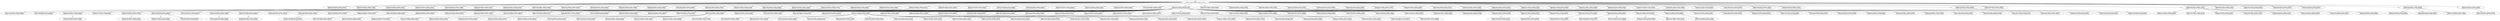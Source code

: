 digraph tree {
    "Root
9c865101-604b-4ba3-bc9c-b40ee731160e";
    "Player0_bet_[5(False), 3(False), 2(False)]
8d4f55af-16e5-4eb4-b9e8-504aba33e1a4";
    "Player0_bet_[5(False), 3(False), 7(False)]
3f6aad47-f327-49d1-b2e5-b26e73cab94d";
    "Player0_bet_[5(False), 3(False), 0(True)]
c2346bbb-7260-48b5-85d3-c7fda374b894";
    "Player0_bet_[5(False), 2(False), 3(False)]
ba40095c-f701-4315-81b6-e8cb05a31a99";
    "Player0_bet_[5(False), 2(False), 7(False)]
cbab427c-868a-465b-8670-3c9749209f01";
    "Player0_bet_[5(False), 2(False), 0(True)]
6168dbe4-e0f7-4e01-b7c8-30251d7df1a1";
    "Player0_bet_[5(False), 7(False), 3(False)]
9efbd5da-f6d0-480a-a995-4a6e6b510e33";
    "Player0_bet_[5(False), 7(False), 2(False)]
eb2f6121-e8b8-48db-a7d4-0d6fc22968e4";
    "Player0_bet_[5(False), 7(False), 0(True)]
04fbcd45-1bad-4546-823b-57672f0c279f";
    "Player0_bet_[5(False), 0(True), 3(False)]
4e0750b8-d558-44c5-acfe-e83a58bc64cf";
    "Player0_bet_[5(False), 0(True), 2(False)]
6ff5a6ab-fbe4-4380-b981-66e2555cf868";
    "Player0_bet_[5(False), 0(True), 7(False)]
1c8fdb98-ddf8-44c7-ad05-48d5201f3f90";
    "Player0_bet_[3(False), 5(False), 2(False)]
3327cb4d-f069-4d83-b7c6-17de4976d7f8";
    "Player0_bet_[3(False), 5(False), 7(False)]
29dfa14b-d082-40c0-a86f-c34cb112fb5c";
    "Player0_bet_[3(False), 5(False), 0(True)]
ec1f6c95-22c4-4cfd-a62b-451bde376f97";
    "Player0_bet_[3(False), 2(False), 5(False)]
0ddac4a3-028d-4050-b03a-9ae8f1d8800d";
    "Player0_bet_[3(False), 2(False), 7(False)]
5e963dbc-72e0-4460-bcaf-1eb24f3de927";
    "Player0_bet_[3(False), 2(False), 0(True)]
ec0d452a-ce07-4641-b47e-d4494177744b";
    "Player1_bet_[2(False), 7(False), 4(False)]
64aeea31-45e9-4205-8cea-ed5504208835";
    "Player0_bet_[3(False), 7(False), 5(False)]
22fb694d-ed7f-41d8-8001-5c0862ef4e91";
    "Player0_bet_[3(False), 7(False), 2(False)]
e2bc5b0f-0474-427d-8593-0ecdc530d3d1";
    "Player0_bet_[3(False), 7(False), 0(True)]
850335fc-8ee7-46b0-9b78-7a2d3629a7ed";
    "Player1_bet_[2(False), 0(True), 4(False)]
d7a90734-03ff-4d8b-beb8-11d48b1befac";
    "Player0_bet_[3(False), 0(True), 5(False)]
86344dd5-5223-485a-9e55-ec2e42548723";
    "Player0_bet_[3(False), 0(True), 2(False)]
a8e9a0ab-8117-4cf7-a7cf-57197e76200c";
    "Player0_bet_[3(False), 0(True), 7(False)]
002ec30e-37f1-4298-803b-20e2090b68f3";
    "Player0_bet_[2(False), 5(False), 3(False)]
ba1635a3-94cb-40a0-8766-7a20569a537e";
    "Player0_bet_[2(False), 5(False), 7(False)]
13a82d43-779b-4c12-a797-6e40b096b5c0";
    "Player0_bet_[2(False), 5(False), 0(True)]
09d3ad7c-af2a-463c-8e4e-ef5c947a8b41";
    "Player0_bet_[2(False), 3(False), 5(False)]
31c8de45-eb54-4723-932a-604768f13f54";
    "Player0_bet_[2(False), 3(False), 7(False)]
612110a6-f804-48fc-9cf4-6f8654e9c99e";
    "Player0_bet_[2(False), 3(False), 0(True)]
d0bccc4f-a218-49c9-b98d-da1ffe2a6382";
    "Player1_bet_[4(False), 3(False), 2(False)]
4486f84a-8079-42b8-a710-5d86a8e9bf9b";
    "Player2_bet_[4(False), 2(False), 3(False)]
7522cbce-8cb1-44f2-805b-2b7a1687ff04";
    "Player1_bet_[4(False), 3(False), 0(True)]
c42285fd-a777-4312-957c-c46386ba68ec";
    "Player1_bet_[4(False), 3(False), 7(False)]
7f6b5d6e-2550-4559-8396-250520576386";
    "Player2_bet_[4(False), 5(False), 3(False)]
cbd94af7-ab02-4066-979b-fd8a4d5654a0";
    "Player1_bet_[4(False), 2(False), 3(False)]
e3b5be1a-fe8d-4ae9-8d8b-1a568a99d528";
    "Player2_bet_[2(False), 0(True), 4(False)]
7569a668-1c1d-42be-9c8d-6818c0e5fdc2";
    "Player2_bet_[2(False), 0(True), 3(False)]
127c05b9-aeef-4673-8ae0-0bffa8adc513";
    "Player1_bet_[4(False), 2(False), 0(True)]
4a17ce3d-44c8-4154-b238-2b780fc60e19";
    "Player1_bet_[4(False), 2(False), 7(False)]
9a72588e-19c0-45ef-965f-a90c585d6f65";
    "Player2_bet_[0(True), 4(False), 3(False)]
0c272a7b-e84b-4a3d-930d-df392eb6eff8";
    "Player1_bet_[4(False), 0(True), 3(False)]
59692191-3878-4dea-80f6-e18465bfc635";
    "Player2_bet_[4(False), 2(False), 3(False)]
0d32bbd8-8863-438c-b9cb-4ca52d559b23";
    "Player1_bet_[4(False), 0(True), 2(False)]
979c5b5a-b601-4103-a196-787a7667acd0";
    "Player1_bet_[4(False), 0(True), 7(False)]
82432a0b-96b1-4b1d-a1bd-902c47695a05";
    "Player2_bet_[2(False), 0(True), 4(False)]
5d179b5d-e146-45d9-8064-aeb9c09c735a";
    "Player1_bet_[4(False), 7(False), 3(False)]
d20b932c-638b-4d85-b990-77878c10f187";
    "Player1_bet_[4(False), 7(False), 2(False)]
1bffb9db-244f-4bf3-8775-f2e3561e1333";
    "Player2_bet_[4(False), 2(False), 3(False)]
91ba57c4-7fb7-4b8d-8f7d-b0c79e68a3a9";
    "Player1_bet_[4(False), 7(False), 0(True)]
7bdcbecc-46bb-4488-bba0-5b967f464b50";
    "Player2_bet_[4(False), 3(False), 2(False)]
e6bd74ae-7399-49c0-83a0-8b9bcc56208a";
    "Player1_bet_[3(False), 4(False), 2(False)]
a96c9689-b1ef-4500-ada7-bc219e79539a";
    "Player2_bet_[2(False), 0(True), 4(False)]
e8889d60-8ec6-4a0b-847a-7cceb47a82f2";
    "Player1_bet_[3(False), 4(False), 0(True)]
67ccb989-d33a-4a6a-9428-9433ef7d31ba";
    "Player1_bet_[3(False), 4(False), 7(False)]
e96b2daa-84fc-4bb7-b497-3d71333cd30a";
    "Player1_bet_[3(False), 2(False), 4(False)]
17faaac6-3c96-48a8-b5a3-467784a8e245";
    "Player2_bet_[4(False), 2(False), 3(False)]
51e9d1a8-4149-4fff-a2df-8cdc619e160c";
    "Player1_bet_[3(False), 2(False), 0(True)]
78ffa142-49cd-4e4f-9ff7-f6b709c1e219";
    "Player1_bet_[3(False), 2(False), 7(False)]
aaee38bf-dd25-4e14-b1c9-11dd254b64a5";
    "Player2_bet_[4(False), 5(False), 3(False)]
f46b60e9-1f38-4e82-92e9-8d1a9a47f52e";
    "Player1_bet_[3(False), 0(True), 4(False)]
115c3761-996f-409c-86be-dd49f1cf6dcd";
    "Player2_bet_[4(False), 2(False), 3(False)]
67a3690e-603c-4a25-8b79-251dd07a2f4e";
    "Player1_bet_[3(False), 0(True), 2(False)]
2390e309-b7d0-40b1-b163-d95dfc169fe9";
    "Player1_bet_[3(False), 0(True), 7(False)]
fdbce804-5aaf-4aa4-aa57-5299c56f0117";
    "Player2_bet_[0(True), 2(False), 4(False)]
3a94a0cd-e13e-4e89-a564-08d279153701";
    "Player1_bet_[3(False), 7(False), 4(False)]
b7bddf71-3954-43f4-bbc4-19afe101e461";
    "Player1_bet_[3(False), 7(False), 2(False)]
5ed703e3-1881-4f30-a252-bb5ce03a4fe7";
    "Player2_bet_[4(False), 3(False), 2(False)]
e65ad19b-72d8-4340-a016-64b7f96831c6";
    "Player2_bet_[4(False), 3(False), 0(True)]
c77a2674-59de-4724-b0b6-042f3d778b44";
    "Player2_bet_[4(False), 3(False), 5(False)]
918f97f1-bd3a-4c18-830b-7bc68e48a9c9";
    "Player2_bet_[4(False), 2(False), 3(False)]
fab744d6-5dc6-428a-a354-99afbdf040d0";
    "Player2_bet_[4(False), 2(False), 0(True)]
281b18ac-02c8-48cf-9c3c-50d5c949aaf3";
    "Player2_bet_[4(False), 2(False), 5(False)]
bdec9263-ea1c-4a4e-acec-a6c356882808";
    "Player2_bet_[4(False), 0(True), 3(False)]
aa12712c-2445-4845-bc79-bad7a173abf1";
    "Player1_bet_[3(False), 7(False), 0(True)]
25d88bb9-2d12-4d7e-ae7e-ac15ac698c3c";
    "Player1_bet_[2(False), 4(False), 3(False)]
f91c1928-2fd2-4570-91f0-b5f25ca461bd";
    "Player1_bet_[2(False), 4(False), 0(True)]
71be4597-9b65-4ff9-ab17-303a80133671";
    "Player1_bet_[2(False), 4(False), 7(False)]
6ba830db-6863-475a-859e-2503aad3c300";
    "Player1_bet_[2(False), 3(False), 4(False)]
16f1563f-710c-4b86-bd67-5a33a2efda79";
    "Player2_bet_[2(False), 0(True), 4(False)]
4a1274e4-b900-4710-96ed-98c11feff97e";
    "Player2_bet_[2(False), 0(True), 3(False)]
a08ac3af-aeb6-4397-914b-37d9c43a0f45";
    "Player2_bet_[2(False), 0(True), 5(False)]
9f7e2706-4bbd-4f76-a0df-ad2ad2abf66d";
    "Player2_bet_[2(False), 4(False), 0(True)]
77ecdc61-fe3b-413b-8c89-df9e08b24917";
    "Player2_bet_[2(False), 4(False), 3(False)]
02829055-fd9f-4322-9ad7-6f1aca58fc2f";
    "Player2_bet_[2(False), 4(False), 5(False)]
f2517a99-085a-404f-b75d-43ad207655e8";
    "Player2_bet_[2(False), 3(False), 0(True)]
6b7b007a-d3ed-418b-99b0-b144482bacf8";
    "Player2_bet_[2(False), 3(False), 4(False)]
5c005bc6-7f10-4a92-abd2-8f112002c02e";
    "Player2_bet_[2(False), 3(False), 5(False)]
b4004673-7fa2-4955-b8d6-f2de474d763e";
    "Player2_bet_[2(False), 5(False), 0(True)]
f7dd6f73-4ab1-4961-9b62-f596e7dfb87e";
    "Player2_bet_[2(False), 5(False), 4(False)]
23886a2b-d930-4bbd-8084-cdb67d94159d";
    "Player2_bet_[2(False), 5(False), 3(False)]
40d5697a-581d-488c-9bd3-e5de60570ad8";
    "Player2_bet_[0(True), 2(False), 4(False)]
8c374942-a488-476e-9472-85c3577aa10d";
    "Player1_bet_[2(False), 3(False), 0(True)]
5f946b64-3607-436d-a433-5cc64c96fb05";
    "Player1_bet_[2(False), 3(False), 7(False)]
8e50d78d-a1bd-4ef4-b367-c191ea5aef7f";
    "Player2_bet_[2(False), 4(False), 3(False)]
7c3eaea8-8405-445a-ac21-56418636c21c";
    "Player2_bet_[2(False), 4(False), 0(True)]
500ceb96-42d8-47f6-bfa8-46110d1c8992";
    "Player2_bet_[2(False), 4(False), 5(False)]
d7f1ad59-daa9-4045-9291-9fced5c5b1ac";
    "Player2_bet_[2(False), 3(False), 4(False)]
522a6993-69ce-4535-abb0-4337298c31d5";
    "Player1_bet_[2(False), 0(True), 4(False)]
ac6b0d9f-5738-4ed5-8323-01e1d8fc70f5";
    "Player2_bet_[2(False), 5(False), 4(False)]
ee7af6a9-179c-4862-ac47-2235194f1e24";
    "Player1_bet_[2(False), 0(True), 3(False)]
6a743858-67aa-4d51-bccb-f8fd6d2e1222";
    "Player2_bet_[2(False), 5(False), 4(False)]
469a1fac-4887-4d14-90af-64474717b138";
    "Player1_bet_[2(False), 0(True), 7(False)]
0f2f607d-8225-4e29-80bd-319506f7d99d";
    "Player2_bet_[2(False), 0(True), 4(False)]
614f1b1a-66fc-406b-9ef6-3ffff933746a";
    "Player1_bet_[2(False), 7(False), 4(False)]
0986579d-03b1-405a-83f3-bbb907652681";
    "Player1_bet_[2(False), 7(False), 3(False)]
f4860b82-0e15-492a-88b2-6fa4307b7798";
    "Player1_bet_[2(False), 7(False), 0(True)]
2aeaae83-79f8-419c-afcb-d77bdd06e57f";
    "Player1_bet_[0(True), 4(False), 3(False)]
e82a0e65-840d-4b27-aba2-4333ab5ed7f9";
    "Player1_bet_[0(True), 4(False), 2(False)]
56a1e1e7-be96-4230-933f-b733de247519";
    "Player1_bet_[0(True), 4(False), 7(False)]
61af6dd3-3125-4359-a880-9d6f0e93ccde";
    "Player1_bet_[0(True), 3(False), 4(False)]
afc7c49c-87a2-40e6-a6c5-d1fd27de3031";
    "Player2_bet_[2(False), 5(False), 4(False)]
d675481d-68cb-45b9-afb9-65105e0892dc";
    "Player2_bet_[2(False), 5(False), 0(True)]
9335b6dc-ac3e-4664-b484-bc1452acbaf0";
    "Player1_bet_[0(True), 3(False), 2(False)]
6f1a2a72-a274-432b-8726-6f2da329c154";
    "Player2_bet_[4(False), 2(False), 3(False)]
20f573d1-d01e-433c-801c-9a39c298c2b8";
    "Player1_bet_[0(True), 3(False), 7(False)]
21b86be8-1ddd-402b-91eb-c2f1ddb6f8fe";
    "Player2_bet_[2(False), 0(True), 4(False)]
64e47473-28e8-4f0b-be52-c33e91dc077e";
    "Player2_bet_[2(False), 0(True), 3(False)]
f7d8127e-4dc0-4113-bc11-047da6d0f6f9";
    "Player1_bet_[0(True), 2(False), 4(False)]
76185336-8f81-43bc-8682-e2e1566a0df4";
    "Player1_bet_[0(True), 2(False), 3(False)]
3d94c429-59f2-4e88-9b17-d6d99a781495";
    "Player1_bet_[0(True), 2(False), 7(False)]
2174d7b3-b754-4342-9e29-0fb38ece3301";
    "Player1_bet_[0(True), 7(False), 4(False)]
528deb18-7f6b-4bcf-988e-f094119496bd";
    "Player1_bet_[0(True), 7(False), 3(False)]
34026587-a225-4ba3-b1ba-bf1e56d224ec";
    "Player1_bet_[0(True), 7(False), 2(False)]
a6bd792b-922a-4a97-a2f6-fdeeb4c90bc3";
    "Player1_bet_[7(False), 4(False), 3(False)]
085d2959-d0f6-46cc-bd6d-d6c8b5c7849d";
    "Player1_bet_[7(False), 4(False), 2(False)]
ce9cd3f6-abd3-4be5-a5ee-95770d0157f5";
    "Player2_bet_[2(False), 4(False), 0(True)]
735aefe2-352d-442c-8976-81b055e304f5";
    "Player1_bet_[7(False), 4(False), 0(True)]
dcb68af7-2a1e-4414-8059-eaaf265ec0ae";
    "Player2_bet_[5(False), 2(False), 4(False)]
8ad2c699-9c8c-4915-a5d7-cc59cff7c3df";
    "Player1_bet_[7(False), 3(False), 4(False)]
0cc86ada-7ff7-45cc-8a71-ebb82a851ccf";
    "Player1_bet_[7(False), 3(False), 2(False)]
a70431df-c501-47a0-bdc4-113c9eeee492";
    "Player2_bet_[4(False), 2(False), 3(False)]
072d1f04-9f36-417a-8311-b36b32b5067a";
    "Player1_bet_[7(False), 3(False), 0(True)]
4b95d300-3ff0-47e6-a4e0-a1b9f6883cca";
    "Player2_bet_[5(False), 0(True), 4(False)]
73a50147-960d-4f90-9164-7fb01cc217c2";
    "Player2_bet_[5(False), 0(True), 3(False)]
752c5fa7-ceec-4bc6-a436-313849bf8e96";
    "Player1_bet_[7(False), 2(False), 4(False)]
d1fad310-e078-4809-af14-cccc89f42b30";
    "Player2_bet_[2(False), 5(False), 4(False)]
21e74dbc-f05c-452d-9d84-ee7b938b9811";
    "Player2_bet_[2(False), 5(False), 0(True)]
af9e9241-dc57-4ff9-9715-e253cd34528e";
    "Player1_bet_[7(False), 2(False), 3(False)]
70fb8dc2-ca5f-4e06-8428-183fafe9f609";
    "Player2_bet_[3(False), 5(False), 0(True)]
a63ea7e4-e793-4b99-8eb5-16b45c4db9d9";
    "Player1_bet_[7(False), 2(False), 0(True)]
d574ca62-3b1a-4e7a-8ed3-36cd3a545b47";
    "Player1_bet_[7(False), 0(True), 4(False)]
4cc5e45f-8484-4a57-be84-e91ed737fa92";
    "Player1_bet_[7(False), 0(True), 3(False)]
3fbf34d6-d27d-4375-8d9f-e998654cc2df";
    "Player1_bet_[7(False), 0(True), 2(False)]
7fad1357-2c6c-41ac-84be-8eaaf90c8929";
    "Player0_bet_[2(False), 7(False), 5(False)]
2ed1f870-5fb2-4d89-803a-60d5706acf97";
    "Player0_bet_[2(False), 7(False), 3(False)]
45ad47f8-51d6-4dec-9833-9861e907cda0";
    "Player0_bet_[2(False), 7(False), 0(True)]
17f09155-917c-46fc-8387-35e53360c520";
    "Player1_bet_[3(False), 4(False), 0(True)]
13e2c8c4-4f52-4700-8fc3-4e93a3a73fe5";
    "Player1_bet_[3(False), 4(False), 2(False)]
2853346d-cfcf-45e8-a632-7e18dc297667";
    "Player0_bet_[2(False), 0(True), 5(False)]
92ac51cc-ce8a-4cf3-858e-1eb148c332a9";
    "Player1_bet_[3(False), 7(False), 0(True)]
975edf0d-24b4-4435-9330-136a6bb9f051";
    "Player1_bet_[3(False), 7(False), 2(False)]
269039c8-2bf3-4d3c-aa6f-69d724ac165d";
    "Player1_bet_[3(False), 7(False), 4(False)]
033bfbbf-abf8-444b-b61d-72a9033a388a";
    "Player1_bet_[3(False), 0(True), 7(False)]
e3cd2cc3-9da4-4018-bdd4-f5a89ee47440";
    "Player0_bet_[2(False), 0(True), 3(False)]
0c04911b-d20b-4431-b26e-3e81d97e0b15";
    "Player1_bet_[7(False), 4(False), 3(False)]
c3878f1f-993f-448e-90b0-9892bd1105fd";
    "Player1_bet_[7(False), 4(False), 0(True)]
95eec288-3078-422f-82c1-3b88ec2ac87f";
    "Player1_bet_[7(False), 4(False), 2(False)]
ed78d76c-f550-4859-ad72-c305716c07cb";
    "Player0_bet_[2(False), 0(True), 7(False)]
08790ec3-b66c-4a19-968f-0cafb24fe0ce";
    "Player0_bet_[7(False), 5(False), 3(False)]
80286d80-9b71-4f6e-ab81-673cc127ce14";
    "Player0_bet_[7(False), 5(False), 2(False)]
63988aa5-7f24-44fe-af4f-9b81e8ffa65e";
    "Player0_bet_[7(False), 5(False), 0(True)]
23642c7b-2dbc-418b-90ee-be1cd911817b";
    "Player0_bet_[7(False), 3(False), 5(False)]
11be37bd-418d-4344-b11f-cd752ca602bb";
    "Player0_bet_[7(False), 3(False), 2(False)]
a9a985e0-cbd0-4d03-ac64-3140bcbcea45";
    "Player0_bet_[7(False), 3(False), 0(True)]
9e5d6bb1-1c12-41fc-a01b-3d1896c4f291";
    "Player0_bet_[7(False), 2(False), 5(False)]
16b657fd-65c7-4c8f-98be-37a0f27d6077";
    "Player0_bet_[7(False), 2(False), 3(False)]
f1c459e2-b7e3-48f1-aa16-03ca565f6283";
    "Player0_bet_[7(False), 2(False), 0(True)]
a5ff129b-f236-4fce-b397-3df154b74ae2";
    "Player0_bet_[7(False), 0(True), 5(False)]
59e4a36c-7270-497b-a172-364c2a2b1231";
    "Player1_bet_[2(False), 0(True), 4(False)]
d5229f0e-d42a-47b0-8806-30a876d79015";
    "Player0_bet_[7(False), 0(True), 3(False)]
48133920-2fba-4b4f-a387-e9445679db58";
    "Player0_bet_[7(False), 0(True), 2(False)]
2548f1cd-2aba-4e0c-92bc-3a9d0f3afb7e";
    "Player0_bet_[0(True), 5(False), 3(False)]
ac91961b-9f74-41ea-903a-0c92d6a076c5";
    "Player0_bet_[0(True), 5(False), 2(False)]
9f588911-00f6-4b8a-ba87-4701aaf4eebe";
    "Player0_bet_[0(True), 5(False), 7(False)]
35e9484d-799a-4466-b3d5-6e3b05ce10eb";
    "Player0_bet_[0(True), 3(False), 5(False)]
f5bd9f4c-a4d1-4485-ac05-a3c9235d93db";
    "Player1_bet_[2(False), 0(True), 4(False)]
8b16ca39-54da-4cad-9280-cff4129be3c5";
    "Player1_bet_[2(False), 0(True), 3(False)]
bdbd4802-042e-4b50-903e-baefe2f766ca";
    "Player0_bet_[0(True), 3(False), 2(False)]
64d05d7c-9077-40f7-a970-2b1e1b7de9d4";
    "Player0_bet_[0(True), 3(False), 7(False)]
d009dc33-672a-488a-b735-de4216c22403";
    "Player1_bet_[2(False), 7(False), 4(False)]
3f86495b-7582-4b78-905b-746fde30913f";
    "Player1_bet_[2(False), 7(False), 0(True)]
54bf2f74-76c1-4fc5-a401-a8f1a887cebf";
    "Player1_bet_[2(False), 7(False), 3(False)]
57af08fa-5c70-452f-8fb1-5fca05de50ec";
    "Player1_bet_[2(False), 4(False), 7(False)]
5b7be4e4-f4c7-4fbe-a8e0-fc0c1dc5a807";
    "Player1_bet_[2(False), 4(False), 0(True)]
b3dbb893-d0db-4cf5-8f20-f8047f5ae61a";
    "Player1_bet_[2(False), 4(False), 3(False)]
34cf2b26-783f-4b1c-84bf-ba520b5e6001";
    "Player1_bet_[2(False), 0(True), 7(False)]
ca075a9d-11f6-4e68-b4bd-6e6d300c2a74";
    "Player1_bet_[2(False), 0(True), 4(False)]
4594a9df-4b0d-40e6-9c2d-04048f46d420";
    "Player0_bet_[0(True), 2(False), 5(False)]
8f6a3278-9ca4-4dfa-b7fc-4f0058119c63";
    "Player0_bet_[0(True), 2(False), 3(False)]
499ce9c1-54c1-4a2e-bb48-a9ef19931dd0";
    "Player0_bet_[0(True), 2(False), 7(False)]
9333cdec-f076-4fa7-8d42-72e586c8375a";
    "Player0_bet_[0(True), 7(False), 5(False)]
747c2ba2-26eb-492f-a446-c2a9bfbc4700";
    "Player0_bet_[0(True), 7(False), 3(False)]
26099224-6a69-4389-acc1-a8d1485defb9";
    "Player1_bet_[2(False), 0(True), 4(False)]
2698386d-ac06-47e6-9a23-d6641f0936e9";
    "Player1_bet_[2(False), 0(True), 3(False)]
de4965d6-f69b-4a39-b024-dd322f4067f6";
    "Player1_bet_[2(False), 0(True), 7(False)]
6ff1e872-1e10-4000-a0ab-db5a71b08629";
    "Player0_bet_[0(True), 7(False), 2(False)]
2e80bcc7-02c4-4844-85ed-e2c45af9519c";
    "Player1_bet_[0(True), 2(False), 4(False)]
88aacae1-0b24-4037-8efb-397a851e718c";
    "Root
9c865101-604b-4ba3-bc9c-b40ee731160e" -> "Player0_bet_[5(False), 3(False), 2(False)]
8d4f55af-16e5-4eb4-b9e8-504aba33e1a4";
    "Root
9c865101-604b-4ba3-bc9c-b40ee731160e" -> "Player0_bet_[5(False), 3(False), 7(False)]
3f6aad47-f327-49d1-b2e5-b26e73cab94d";
    "Root
9c865101-604b-4ba3-bc9c-b40ee731160e" -> "Player0_bet_[5(False), 3(False), 0(True)]
c2346bbb-7260-48b5-85d3-c7fda374b894";
    "Root
9c865101-604b-4ba3-bc9c-b40ee731160e" -> "Player0_bet_[5(False), 2(False), 3(False)]
ba40095c-f701-4315-81b6-e8cb05a31a99";
    "Root
9c865101-604b-4ba3-bc9c-b40ee731160e" -> "Player0_bet_[5(False), 2(False), 7(False)]
cbab427c-868a-465b-8670-3c9749209f01";
    "Root
9c865101-604b-4ba3-bc9c-b40ee731160e" -> "Player0_bet_[5(False), 2(False), 0(True)]
6168dbe4-e0f7-4e01-b7c8-30251d7df1a1";
    "Root
9c865101-604b-4ba3-bc9c-b40ee731160e" -> "Player0_bet_[5(False), 7(False), 3(False)]
9efbd5da-f6d0-480a-a995-4a6e6b510e33";
    "Root
9c865101-604b-4ba3-bc9c-b40ee731160e" -> "Player0_bet_[5(False), 7(False), 2(False)]
eb2f6121-e8b8-48db-a7d4-0d6fc22968e4";
    "Root
9c865101-604b-4ba3-bc9c-b40ee731160e" -> "Player0_bet_[5(False), 7(False), 0(True)]
04fbcd45-1bad-4546-823b-57672f0c279f";
    "Root
9c865101-604b-4ba3-bc9c-b40ee731160e" -> "Player0_bet_[5(False), 0(True), 3(False)]
4e0750b8-d558-44c5-acfe-e83a58bc64cf";
    "Root
9c865101-604b-4ba3-bc9c-b40ee731160e" -> "Player0_bet_[5(False), 0(True), 2(False)]
6ff5a6ab-fbe4-4380-b981-66e2555cf868";
    "Root
9c865101-604b-4ba3-bc9c-b40ee731160e" -> "Player0_bet_[5(False), 0(True), 7(False)]
1c8fdb98-ddf8-44c7-ad05-48d5201f3f90";
    "Root
9c865101-604b-4ba3-bc9c-b40ee731160e" -> "Player0_bet_[3(False), 5(False), 2(False)]
3327cb4d-f069-4d83-b7c6-17de4976d7f8";
    "Root
9c865101-604b-4ba3-bc9c-b40ee731160e" -> "Player0_bet_[3(False), 5(False), 7(False)]
29dfa14b-d082-40c0-a86f-c34cb112fb5c";
    "Root
9c865101-604b-4ba3-bc9c-b40ee731160e" -> "Player0_bet_[3(False), 5(False), 0(True)]
ec1f6c95-22c4-4cfd-a62b-451bde376f97";
    "Root
9c865101-604b-4ba3-bc9c-b40ee731160e" -> "Player0_bet_[3(False), 2(False), 5(False)]
0ddac4a3-028d-4050-b03a-9ae8f1d8800d";
    "Root
9c865101-604b-4ba3-bc9c-b40ee731160e" -> "Player0_bet_[3(False), 2(False), 7(False)]
5e963dbc-72e0-4460-bcaf-1eb24f3de927";
    "Root
9c865101-604b-4ba3-bc9c-b40ee731160e" -> "Player0_bet_[3(False), 2(False), 0(True)]
ec0d452a-ce07-4641-b47e-d4494177744b";
    "Root
9c865101-604b-4ba3-bc9c-b40ee731160e" -> "Player0_bet_[3(False), 7(False), 5(False)]
22fb694d-ed7f-41d8-8001-5c0862ef4e91";
    "Root
9c865101-604b-4ba3-bc9c-b40ee731160e" -> "Player0_bet_[3(False), 7(False), 2(False)]
e2bc5b0f-0474-427d-8593-0ecdc530d3d1";
    "Root
9c865101-604b-4ba3-bc9c-b40ee731160e" -> "Player0_bet_[3(False), 7(False), 0(True)]
850335fc-8ee7-46b0-9b78-7a2d3629a7ed";
    "Root
9c865101-604b-4ba3-bc9c-b40ee731160e" -> "Player0_bet_[3(False), 0(True), 5(False)]
86344dd5-5223-485a-9e55-ec2e42548723";
    "Root
9c865101-604b-4ba3-bc9c-b40ee731160e" -> "Player0_bet_[3(False), 0(True), 2(False)]
a8e9a0ab-8117-4cf7-a7cf-57197e76200c";
    "Root
9c865101-604b-4ba3-bc9c-b40ee731160e" -> "Player0_bet_[3(False), 0(True), 7(False)]
002ec30e-37f1-4298-803b-20e2090b68f3";
    "Root
9c865101-604b-4ba3-bc9c-b40ee731160e" -> "Player0_bet_[2(False), 5(False), 3(False)]
ba1635a3-94cb-40a0-8766-7a20569a537e";
    "Root
9c865101-604b-4ba3-bc9c-b40ee731160e" -> "Player0_bet_[2(False), 5(False), 7(False)]
13a82d43-779b-4c12-a797-6e40b096b5c0";
    "Root
9c865101-604b-4ba3-bc9c-b40ee731160e" -> "Player0_bet_[2(False), 5(False), 0(True)]
09d3ad7c-af2a-463c-8e4e-ef5c947a8b41";
    "Root
9c865101-604b-4ba3-bc9c-b40ee731160e" -> "Player0_bet_[2(False), 3(False), 5(False)]
31c8de45-eb54-4723-932a-604768f13f54";
    "Root
9c865101-604b-4ba3-bc9c-b40ee731160e" -> "Player0_bet_[2(False), 3(False), 7(False)]
612110a6-f804-48fc-9cf4-6f8654e9c99e";
    "Root
9c865101-604b-4ba3-bc9c-b40ee731160e" -> "Player0_bet_[2(False), 3(False), 0(True)]
d0bccc4f-a218-49c9-b98d-da1ffe2a6382";
    "Root
9c865101-604b-4ba3-bc9c-b40ee731160e" -> "Player0_bet_[2(False), 7(False), 5(False)]
2ed1f870-5fb2-4d89-803a-60d5706acf97";
    "Root
9c865101-604b-4ba3-bc9c-b40ee731160e" -> "Player0_bet_[2(False), 7(False), 3(False)]
45ad47f8-51d6-4dec-9833-9861e907cda0";
    "Root
9c865101-604b-4ba3-bc9c-b40ee731160e" -> "Player0_bet_[2(False), 7(False), 0(True)]
17f09155-917c-46fc-8387-35e53360c520";
    "Root
9c865101-604b-4ba3-bc9c-b40ee731160e" -> "Player0_bet_[2(False), 0(True), 5(False)]
92ac51cc-ce8a-4cf3-858e-1eb148c332a9";
    "Root
9c865101-604b-4ba3-bc9c-b40ee731160e" -> "Player0_bet_[2(False), 0(True), 3(False)]
0c04911b-d20b-4431-b26e-3e81d97e0b15";
    "Root
9c865101-604b-4ba3-bc9c-b40ee731160e" -> "Player0_bet_[2(False), 0(True), 7(False)]
08790ec3-b66c-4a19-968f-0cafb24fe0ce";
    "Root
9c865101-604b-4ba3-bc9c-b40ee731160e" -> "Player0_bet_[7(False), 5(False), 3(False)]
80286d80-9b71-4f6e-ab81-673cc127ce14";
    "Root
9c865101-604b-4ba3-bc9c-b40ee731160e" -> "Player0_bet_[7(False), 5(False), 2(False)]
63988aa5-7f24-44fe-af4f-9b81e8ffa65e";
    "Root
9c865101-604b-4ba3-bc9c-b40ee731160e" -> "Player0_bet_[7(False), 5(False), 0(True)]
23642c7b-2dbc-418b-90ee-be1cd911817b";
    "Root
9c865101-604b-4ba3-bc9c-b40ee731160e" -> "Player0_bet_[7(False), 3(False), 5(False)]
11be37bd-418d-4344-b11f-cd752ca602bb";
    "Root
9c865101-604b-4ba3-bc9c-b40ee731160e" -> "Player0_bet_[7(False), 3(False), 2(False)]
a9a985e0-cbd0-4d03-ac64-3140bcbcea45";
    "Root
9c865101-604b-4ba3-bc9c-b40ee731160e" -> "Player0_bet_[7(False), 3(False), 0(True)]
9e5d6bb1-1c12-41fc-a01b-3d1896c4f291";
    "Root
9c865101-604b-4ba3-bc9c-b40ee731160e" -> "Player0_bet_[7(False), 2(False), 5(False)]
16b657fd-65c7-4c8f-98be-37a0f27d6077";
    "Root
9c865101-604b-4ba3-bc9c-b40ee731160e" -> "Player0_bet_[7(False), 2(False), 3(False)]
f1c459e2-b7e3-48f1-aa16-03ca565f6283";
    "Root
9c865101-604b-4ba3-bc9c-b40ee731160e" -> "Player0_bet_[7(False), 2(False), 0(True)]
a5ff129b-f236-4fce-b397-3df154b74ae2";
    "Root
9c865101-604b-4ba3-bc9c-b40ee731160e" -> "Player0_bet_[7(False), 0(True), 5(False)]
59e4a36c-7270-497b-a172-364c2a2b1231";
    "Root
9c865101-604b-4ba3-bc9c-b40ee731160e" -> "Player0_bet_[7(False), 0(True), 3(False)]
48133920-2fba-4b4f-a387-e9445679db58";
    "Root
9c865101-604b-4ba3-bc9c-b40ee731160e" -> "Player0_bet_[7(False), 0(True), 2(False)]
2548f1cd-2aba-4e0c-92bc-3a9d0f3afb7e";
    "Root
9c865101-604b-4ba3-bc9c-b40ee731160e" -> "Player0_bet_[0(True), 5(False), 3(False)]
ac91961b-9f74-41ea-903a-0c92d6a076c5";
    "Root
9c865101-604b-4ba3-bc9c-b40ee731160e" -> "Player0_bet_[0(True), 5(False), 2(False)]
9f588911-00f6-4b8a-ba87-4701aaf4eebe";
    "Root
9c865101-604b-4ba3-bc9c-b40ee731160e" -> "Player0_bet_[0(True), 5(False), 7(False)]
35e9484d-799a-4466-b3d5-6e3b05ce10eb";
    "Root
9c865101-604b-4ba3-bc9c-b40ee731160e" -> "Player0_bet_[0(True), 3(False), 5(False)]
f5bd9f4c-a4d1-4485-ac05-a3c9235d93db";
    "Root
9c865101-604b-4ba3-bc9c-b40ee731160e" -> "Player0_bet_[0(True), 3(False), 2(False)]
64d05d7c-9077-40f7-a970-2b1e1b7de9d4";
    "Root
9c865101-604b-4ba3-bc9c-b40ee731160e" -> "Player0_bet_[0(True), 3(False), 7(False)]
d009dc33-672a-488a-b735-de4216c22403";
    "Root
9c865101-604b-4ba3-bc9c-b40ee731160e" -> "Player0_bet_[0(True), 2(False), 5(False)]
8f6a3278-9ca4-4dfa-b7fc-4f0058119c63";
    "Root
9c865101-604b-4ba3-bc9c-b40ee731160e" -> "Player0_bet_[0(True), 2(False), 3(False)]
499ce9c1-54c1-4a2e-bb48-a9ef19931dd0";
    "Root
9c865101-604b-4ba3-bc9c-b40ee731160e" -> "Player0_bet_[0(True), 2(False), 7(False)]
9333cdec-f076-4fa7-8d42-72e586c8375a";
    "Root
9c865101-604b-4ba3-bc9c-b40ee731160e" -> "Player0_bet_[0(True), 7(False), 5(False)]
747c2ba2-26eb-492f-a446-c2a9bfbc4700";
    "Root
9c865101-604b-4ba3-bc9c-b40ee731160e" -> "Player0_bet_[0(True), 7(False), 3(False)]
26099224-6a69-4389-acc1-a8d1485defb9";
    "Root
9c865101-604b-4ba3-bc9c-b40ee731160e" -> "Player0_bet_[0(True), 7(False), 2(False)]
2e80bcc7-02c4-4844-85ed-e2c45af9519c";
    "Player0_bet_[3(False), 2(False), 0(True)]
ec0d452a-ce07-4641-b47e-d4494177744b" -> "Player1_bet_[2(False), 7(False), 4(False)]
64aeea31-45e9-4205-8cea-ed5504208835";
    "Player0_bet_[3(False), 7(False), 0(True)]
850335fc-8ee7-46b0-9b78-7a2d3629a7ed" -> "Player1_bet_[2(False), 0(True), 4(False)]
d7a90734-03ff-4d8b-beb8-11d48b1befac";
    "Player0_bet_[2(False), 3(False), 0(True)]
d0bccc4f-a218-49c9-b98d-da1ffe2a6382" -> "Player1_bet_[4(False), 3(False), 2(False)]
4486f84a-8079-42b8-a710-5d86a8e9bf9b";
    "Player0_bet_[2(False), 3(False), 0(True)]
d0bccc4f-a218-49c9-b98d-da1ffe2a6382" -> "Player1_bet_[4(False), 3(False), 0(True)]
c42285fd-a777-4312-957c-c46386ba68ec";
    "Player0_bet_[2(False), 3(False), 0(True)]
d0bccc4f-a218-49c9-b98d-da1ffe2a6382" -> "Player1_bet_[4(False), 3(False), 7(False)]
7f6b5d6e-2550-4559-8396-250520576386";
    "Player0_bet_[2(False), 3(False), 0(True)]
d0bccc4f-a218-49c9-b98d-da1ffe2a6382" -> "Player1_bet_[4(False), 2(False), 3(False)]
e3b5be1a-fe8d-4ae9-8d8b-1a568a99d528";
    "Player0_bet_[2(False), 3(False), 0(True)]
d0bccc4f-a218-49c9-b98d-da1ffe2a6382" -> "Player1_bet_[4(False), 2(False), 0(True)]
4a17ce3d-44c8-4154-b238-2b780fc60e19";
    "Player0_bet_[2(False), 3(False), 0(True)]
d0bccc4f-a218-49c9-b98d-da1ffe2a6382" -> "Player1_bet_[4(False), 2(False), 7(False)]
9a72588e-19c0-45ef-965f-a90c585d6f65";
    "Player0_bet_[2(False), 3(False), 0(True)]
d0bccc4f-a218-49c9-b98d-da1ffe2a6382" -> "Player1_bet_[4(False), 0(True), 3(False)]
59692191-3878-4dea-80f6-e18465bfc635";
    "Player0_bet_[2(False), 3(False), 0(True)]
d0bccc4f-a218-49c9-b98d-da1ffe2a6382" -> "Player1_bet_[4(False), 0(True), 2(False)]
979c5b5a-b601-4103-a196-787a7667acd0";
    "Player0_bet_[2(False), 3(False), 0(True)]
d0bccc4f-a218-49c9-b98d-da1ffe2a6382" -> "Player1_bet_[4(False), 0(True), 7(False)]
82432a0b-96b1-4b1d-a1bd-902c47695a05";
    "Player0_bet_[2(False), 3(False), 0(True)]
d0bccc4f-a218-49c9-b98d-da1ffe2a6382" -> "Player1_bet_[4(False), 7(False), 3(False)]
d20b932c-638b-4d85-b990-77878c10f187";
    "Player0_bet_[2(False), 3(False), 0(True)]
d0bccc4f-a218-49c9-b98d-da1ffe2a6382" -> "Player1_bet_[4(False), 7(False), 2(False)]
1bffb9db-244f-4bf3-8775-f2e3561e1333";
    "Player0_bet_[2(False), 3(False), 0(True)]
d0bccc4f-a218-49c9-b98d-da1ffe2a6382" -> "Player1_bet_[4(False), 7(False), 0(True)]
7bdcbecc-46bb-4488-bba0-5b967f464b50";
    "Player0_bet_[2(False), 3(False), 0(True)]
d0bccc4f-a218-49c9-b98d-da1ffe2a6382" -> "Player1_bet_[3(False), 4(False), 2(False)]
a96c9689-b1ef-4500-ada7-bc219e79539a";
    "Player0_bet_[2(False), 3(False), 0(True)]
d0bccc4f-a218-49c9-b98d-da1ffe2a6382" -> "Player1_bet_[3(False), 4(False), 0(True)]
67ccb989-d33a-4a6a-9428-9433ef7d31ba";
    "Player0_bet_[2(False), 3(False), 0(True)]
d0bccc4f-a218-49c9-b98d-da1ffe2a6382" -> "Player1_bet_[3(False), 4(False), 7(False)]
e96b2daa-84fc-4bb7-b497-3d71333cd30a";
    "Player0_bet_[2(False), 3(False), 0(True)]
d0bccc4f-a218-49c9-b98d-da1ffe2a6382" -> "Player1_bet_[3(False), 2(False), 4(False)]
17faaac6-3c96-48a8-b5a3-467784a8e245";
    "Player0_bet_[2(False), 3(False), 0(True)]
d0bccc4f-a218-49c9-b98d-da1ffe2a6382" -> "Player1_bet_[3(False), 2(False), 0(True)]
78ffa142-49cd-4e4f-9ff7-f6b709c1e219";
    "Player0_bet_[2(False), 3(False), 0(True)]
d0bccc4f-a218-49c9-b98d-da1ffe2a6382" -> "Player1_bet_[3(False), 2(False), 7(False)]
aaee38bf-dd25-4e14-b1c9-11dd254b64a5";
    "Player0_bet_[2(False), 3(False), 0(True)]
d0bccc4f-a218-49c9-b98d-da1ffe2a6382" -> "Player1_bet_[3(False), 0(True), 4(False)]
115c3761-996f-409c-86be-dd49f1cf6dcd";
    "Player0_bet_[2(False), 3(False), 0(True)]
d0bccc4f-a218-49c9-b98d-da1ffe2a6382" -> "Player1_bet_[3(False), 0(True), 2(False)]
2390e309-b7d0-40b1-b163-d95dfc169fe9";
    "Player0_bet_[2(False), 3(False), 0(True)]
d0bccc4f-a218-49c9-b98d-da1ffe2a6382" -> "Player1_bet_[3(False), 0(True), 7(False)]
fdbce804-5aaf-4aa4-aa57-5299c56f0117";
    "Player0_bet_[2(False), 3(False), 0(True)]
d0bccc4f-a218-49c9-b98d-da1ffe2a6382" -> "Player1_bet_[3(False), 7(False), 4(False)]
b7bddf71-3954-43f4-bbc4-19afe101e461";
    "Player0_bet_[2(False), 3(False), 0(True)]
d0bccc4f-a218-49c9-b98d-da1ffe2a6382" -> "Player1_bet_[3(False), 7(False), 2(False)]
5ed703e3-1881-4f30-a252-bb5ce03a4fe7";
    "Player0_bet_[2(False), 3(False), 0(True)]
d0bccc4f-a218-49c9-b98d-da1ffe2a6382" -> "Player1_bet_[3(False), 7(False), 0(True)]
25d88bb9-2d12-4d7e-ae7e-ac15ac698c3c";
    "Player0_bet_[2(False), 3(False), 0(True)]
d0bccc4f-a218-49c9-b98d-da1ffe2a6382" -> "Player1_bet_[2(False), 4(False), 3(False)]
f91c1928-2fd2-4570-91f0-b5f25ca461bd";
    "Player0_bet_[2(False), 3(False), 0(True)]
d0bccc4f-a218-49c9-b98d-da1ffe2a6382" -> "Player1_bet_[2(False), 4(False), 0(True)]
71be4597-9b65-4ff9-ab17-303a80133671";
    "Player0_bet_[2(False), 3(False), 0(True)]
d0bccc4f-a218-49c9-b98d-da1ffe2a6382" -> "Player1_bet_[2(False), 4(False), 7(False)]
6ba830db-6863-475a-859e-2503aad3c300";
    "Player0_bet_[2(False), 3(False), 0(True)]
d0bccc4f-a218-49c9-b98d-da1ffe2a6382" -> "Player1_bet_[2(False), 3(False), 4(False)]
16f1563f-710c-4b86-bd67-5a33a2efda79";
    "Player0_bet_[2(False), 3(False), 0(True)]
d0bccc4f-a218-49c9-b98d-da1ffe2a6382" -> "Player1_bet_[2(False), 3(False), 0(True)]
5f946b64-3607-436d-a433-5cc64c96fb05";
    "Player0_bet_[2(False), 3(False), 0(True)]
d0bccc4f-a218-49c9-b98d-da1ffe2a6382" -> "Player1_bet_[2(False), 3(False), 7(False)]
8e50d78d-a1bd-4ef4-b367-c191ea5aef7f";
    "Player0_bet_[2(False), 3(False), 0(True)]
d0bccc4f-a218-49c9-b98d-da1ffe2a6382" -> "Player1_bet_[2(False), 0(True), 4(False)]
ac6b0d9f-5738-4ed5-8323-01e1d8fc70f5";
    "Player0_bet_[2(False), 3(False), 0(True)]
d0bccc4f-a218-49c9-b98d-da1ffe2a6382" -> "Player1_bet_[2(False), 0(True), 3(False)]
6a743858-67aa-4d51-bccb-f8fd6d2e1222";
    "Player0_bet_[2(False), 3(False), 0(True)]
d0bccc4f-a218-49c9-b98d-da1ffe2a6382" -> "Player1_bet_[2(False), 0(True), 7(False)]
0f2f607d-8225-4e29-80bd-319506f7d99d";
    "Player0_bet_[2(False), 3(False), 0(True)]
d0bccc4f-a218-49c9-b98d-da1ffe2a6382" -> "Player1_bet_[2(False), 7(False), 4(False)]
0986579d-03b1-405a-83f3-bbb907652681";
    "Player0_bet_[2(False), 3(False), 0(True)]
d0bccc4f-a218-49c9-b98d-da1ffe2a6382" -> "Player1_bet_[2(False), 7(False), 3(False)]
f4860b82-0e15-492a-88b2-6fa4307b7798";
    "Player0_bet_[2(False), 3(False), 0(True)]
d0bccc4f-a218-49c9-b98d-da1ffe2a6382" -> "Player1_bet_[2(False), 7(False), 0(True)]
2aeaae83-79f8-419c-afcb-d77bdd06e57f";
    "Player0_bet_[2(False), 3(False), 0(True)]
d0bccc4f-a218-49c9-b98d-da1ffe2a6382" -> "Player1_bet_[0(True), 4(False), 3(False)]
e82a0e65-840d-4b27-aba2-4333ab5ed7f9";
    "Player0_bet_[2(False), 3(False), 0(True)]
d0bccc4f-a218-49c9-b98d-da1ffe2a6382" -> "Player1_bet_[0(True), 4(False), 2(False)]
56a1e1e7-be96-4230-933f-b733de247519";
    "Player0_bet_[2(False), 3(False), 0(True)]
d0bccc4f-a218-49c9-b98d-da1ffe2a6382" -> "Player1_bet_[0(True), 4(False), 7(False)]
61af6dd3-3125-4359-a880-9d6f0e93ccde";
    "Player0_bet_[2(False), 3(False), 0(True)]
d0bccc4f-a218-49c9-b98d-da1ffe2a6382" -> "Player1_bet_[0(True), 3(False), 4(False)]
afc7c49c-87a2-40e6-a6c5-d1fd27de3031";
    "Player0_bet_[2(False), 3(False), 0(True)]
d0bccc4f-a218-49c9-b98d-da1ffe2a6382" -> "Player1_bet_[0(True), 3(False), 2(False)]
6f1a2a72-a274-432b-8726-6f2da329c154";
    "Player0_bet_[2(False), 3(False), 0(True)]
d0bccc4f-a218-49c9-b98d-da1ffe2a6382" -> "Player1_bet_[0(True), 3(False), 7(False)]
21b86be8-1ddd-402b-91eb-c2f1ddb6f8fe";
    "Player0_bet_[2(False), 3(False), 0(True)]
d0bccc4f-a218-49c9-b98d-da1ffe2a6382" -> "Player1_bet_[0(True), 2(False), 4(False)]
76185336-8f81-43bc-8682-e2e1566a0df4";
    "Player0_bet_[2(False), 3(False), 0(True)]
d0bccc4f-a218-49c9-b98d-da1ffe2a6382" -> "Player1_bet_[0(True), 2(False), 3(False)]
3d94c429-59f2-4e88-9b17-d6d99a781495";
    "Player0_bet_[2(False), 3(False), 0(True)]
d0bccc4f-a218-49c9-b98d-da1ffe2a6382" -> "Player1_bet_[0(True), 2(False), 7(False)]
2174d7b3-b754-4342-9e29-0fb38ece3301";
    "Player0_bet_[2(False), 3(False), 0(True)]
d0bccc4f-a218-49c9-b98d-da1ffe2a6382" -> "Player1_bet_[0(True), 7(False), 4(False)]
528deb18-7f6b-4bcf-988e-f094119496bd";
    "Player0_bet_[2(False), 3(False), 0(True)]
d0bccc4f-a218-49c9-b98d-da1ffe2a6382" -> "Player1_bet_[0(True), 7(False), 3(False)]
34026587-a225-4ba3-b1ba-bf1e56d224ec";
    "Player0_bet_[2(False), 3(False), 0(True)]
d0bccc4f-a218-49c9-b98d-da1ffe2a6382" -> "Player1_bet_[0(True), 7(False), 2(False)]
a6bd792b-922a-4a97-a2f6-fdeeb4c90bc3";
    "Player0_bet_[2(False), 3(False), 0(True)]
d0bccc4f-a218-49c9-b98d-da1ffe2a6382" -> "Player1_bet_[7(False), 4(False), 3(False)]
085d2959-d0f6-46cc-bd6d-d6c8b5c7849d";
    "Player0_bet_[2(False), 3(False), 0(True)]
d0bccc4f-a218-49c9-b98d-da1ffe2a6382" -> "Player1_bet_[7(False), 4(False), 2(False)]
ce9cd3f6-abd3-4be5-a5ee-95770d0157f5";
    "Player0_bet_[2(False), 3(False), 0(True)]
d0bccc4f-a218-49c9-b98d-da1ffe2a6382" -> "Player1_bet_[7(False), 4(False), 0(True)]
dcb68af7-2a1e-4414-8059-eaaf265ec0ae";
    "Player0_bet_[2(False), 3(False), 0(True)]
d0bccc4f-a218-49c9-b98d-da1ffe2a6382" -> "Player1_bet_[7(False), 3(False), 4(False)]
0cc86ada-7ff7-45cc-8a71-ebb82a851ccf";
    "Player0_bet_[2(False), 3(False), 0(True)]
d0bccc4f-a218-49c9-b98d-da1ffe2a6382" -> "Player1_bet_[7(False), 3(False), 2(False)]
a70431df-c501-47a0-bdc4-113c9eeee492";
    "Player0_bet_[2(False), 3(False), 0(True)]
d0bccc4f-a218-49c9-b98d-da1ffe2a6382" -> "Player1_bet_[7(False), 3(False), 0(True)]
4b95d300-3ff0-47e6-a4e0-a1b9f6883cca";
    "Player0_bet_[2(False), 3(False), 0(True)]
d0bccc4f-a218-49c9-b98d-da1ffe2a6382" -> "Player1_bet_[7(False), 2(False), 4(False)]
d1fad310-e078-4809-af14-cccc89f42b30";
    "Player0_bet_[2(False), 3(False), 0(True)]
d0bccc4f-a218-49c9-b98d-da1ffe2a6382" -> "Player1_bet_[7(False), 2(False), 3(False)]
70fb8dc2-ca5f-4e06-8428-183fafe9f609";
    "Player0_bet_[2(False), 3(False), 0(True)]
d0bccc4f-a218-49c9-b98d-da1ffe2a6382" -> "Player1_bet_[7(False), 2(False), 0(True)]
d574ca62-3b1a-4e7a-8ed3-36cd3a545b47";
    "Player0_bet_[2(False), 3(False), 0(True)]
d0bccc4f-a218-49c9-b98d-da1ffe2a6382" -> "Player1_bet_[7(False), 0(True), 4(False)]
4cc5e45f-8484-4a57-be84-e91ed737fa92";
    "Player0_bet_[2(False), 3(False), 0(True)]
d0bccc4f-a218-49c9-b98d-da1ffe2a6382" -> "Player1_bet_[7(False), 0(True), 3(False)]
3fbf34d6-d27d-4375-8d9f-e998654cc2df";
    "Player0_bet_[2(False), 3(False), 0(True)]
d0bccc4f-a218-49c9-b98d-da1ffe2a6382" -> "Player1_bet_[7(False), 0(True), 2(False)]
7fad1357-2c6c-41ac-84be-8eaaf90c8929";
    "Player1_bet_[4(False), 3(False), 2(False)]
4486f84a-8079-42b8-a710-5d86a8e9bf9b" -> "Player2_bet_[4(False), 2(False), 3(False)]
7522cbce-8cb1-44f2-805b-2b7a1687ff04";
    "Player1_bet_[4(False), 3(False), 7(False)]
7f6b5d6e-2550-4559-8396-250520576386" -> "Player2_bet_[4(False), 5(False), 3(False)]
cbd94af7-ab02-4066-979b-fd8a4d5654a0";
    "Player1_bet_[4(False), 2(False), 3(False)]
e3b5be1a-fe8d-4ae9-8d8b-1a568a99d528" -> "Player2_bet_[2(False), 0(True), 4(False)]
7569a668-1c1d-42be-9c8d-6818c0e5fdc2";
    "Player1_bet_[4(False), 2(False), 3(False)]
e3b5be1a-fe8d-4ae9-8d8b-1a568a99d528" -> "Player2_bet_[2(False), 0(True), 3(False)]
127c05b9-aeef-4673-8ae0-0bffa8adc513";
    "Player1_bet_[4(False), 2(False), 7(False)]
9a72588e-19c0-45ef-965f-a90c585d6f65" -> "Player2_bet_[0(True), 4(False), 3(False)]
0c272a7b-e84b-4a3d-930d-df392eb6eff8";
    "Player1_bet_[4(False), 0(True), 3(False)]
59692191-3878-4dea-80f6-e18465bfc635" -> "Player2_bet_[4(False), 2(False), 3(False)]
0d32bbd8-8863-438c-b9cb-4ca52d559b23";
    "Player1_bet_[4(False), 0(True), 7(False)]
82432a0b-96b1-4b1d-a1bd-902c47695a05" -> "Player2_bet_[2(False), 0(True), 4(False)]
5d179b5d-e146-45d9-8064-aeb9c09c735a";
    "Player1_bet_[4(False), 7(False), 2(False)]
1bffb9db-244f-4bf3-8775-f2e3561e1333" -> "Player2_bet_[4(False), 2(False), 3(False)]
91ba57c4-7fb7-4b8d-8f7d-b0c79e68a3a9";
    "Player1_bet_[4(False), 7(False), 0(True)]
7bdcbecc-46bb-4488-bba0-5b967f464b50" -> "Player2_bet_[4(False), 3(False), 2(False)]
e6bd74ae-7399-49c0-83a0-8b9bcc56208a";
    "Player1_bet_[3(False), 4(False), 2(False)]
a96c9689-b1ef-4500-ada7-bc219e79539a" -> "Player2_bet_[2(False), 0(True), 4(False)]
e8889d60-8ec6-4a0b-847a-7cceb47a82f2";
    "Player1_bet_[3(False), 2(False), 4(False)]
17faaac6-3c96-48a8-b5a3-467784a8e245" -> "Player2_bet_[4(False), 2(False), 3(False)]
51e9d1a8-4149-4fff-a2df-8cdc619e160c";
    "Player1_bet_[3(False), 2(False), 7(False)]
aaee38bf-dd25-4e14-b1c9-11dd254b64a5" -> "Player2_bet_[4(False), 5(False), 3(False)]
f46b60e9-1f38-4e82-92e9-8d1a9a47f52e";
    "Player1_bet_[3(False), 0(True), 4(False)]
115c3761-996f-409c-86be-dd49f1cf6dcd" -> "Player2_bet_[4(False), 2(False), 3(False)]
67a3690e-603c-4a25-8b79-251dd07a2f4e";
    "Player1_bet_[3(False), 0(True), 7(False)]
fdbce804-5aaf-4aa4-aa57-5299c56f0117" -> "Player2_bet_[0(True), 2(False), 4(False)]
3a94a0cd-e13e-4e89-a564-08d279153701";
    "Player1_bet_[3(False), 7(False), 2(False)]
5ed703e3-1881-4f30-a252-bb5ce03a4fe7" -> "Player2_bet_[4(False), 3(False), 2(False)]
e65ad19b-72d8-4340-a016-64b7f96831c6";
    "Player1_bet_[3(False), 7(False), 2(False)]
5ed703e3-1881-4f30-a252-bb5ce03a4fe7" -> "Player2_bet_[4(False), 3(False), 0(True)]
c77a2674-59de-4724-b0b6-042f3d778b44";
    "Player1_bet_[3(False), 7(False), 2(False)]
5ed703e3-1881-4f30-a252-bb5ce03a4fe7" -> "Player2_bet_[4(False), 3(False), 5(False)]
918f97f1-bd3a-4c18-830b-7bc68e48a9c9";
    "Player1_bet_[3(False), 7(False), 2(False)]
5ed703e3-1881-4f30-a252-bb5ce03a4fe7" -> "Player2_bet_[4(False), 2(False), 3(False)]
fab744d6-5dc6-428a-a354-99afbdf040d0";
    "Player1_bet_[3(False), 7(False), 2(False)]
5ed703e3-1881-4f30-a252-bb5ce03a4fe7" -> "Player2_bet_[4(False), 2(False), 0(True)]
281b18ac-02c8-48cf-9c3c-50d5c949aaf3";
    "Player1_bet_[3(False), 7(False), 2(False)]
5ed703e3-1881-4f30-a252-bb5ce03a4fe7" -> "Player2_bet_[4(False), 2(False), 5(False)]
bdec9263-ea1c-4a4e-acec-a6c356882808";
    "Player1_bet_[3(False), 7(False), 2(False)]
5ed703e3-1881-4f30-a252-bb5ce03a4fe7" -> "Player2_bet_[4(False), 0(True), 3(False)]
aa12712c-2445-4845-bc79-bad7a173abf1";
    "Player1_bet_[2(False), 3(False), 4(False)]
16f1563f-710c-4b86-bd67-5a33a2efda79" -> "Player2_bet_[2(False), 0(True), 4(False)]
4a1274e4-b900-4710-96ed-98c11feff97e";
    "Player1_bet_[2(False), 3(False), 4(False)]
16f1563f-710c-4b86-bd67-5a33a2efda79" -> "Player2_bet_[2(False), 0(True), 3(False)]
a08ac3af-aeb6-4397-914b-37d9c43a0f45";
    "Player1_bet_[2(False), 3(False), 4(False)]
16f1563f-710c-4b86-bd67-5a33a2efda79" -> "Player2_bet_[2(False), 0(True), 5(False)]
9f7e2706-4bbd-4f76-a0df-ad2ad2abf66d";
    "Player1_bet_[2(False), 3(False), 4(False)]
16f1563f-710c-4b86-bd67-5a33a2efda79" -> "Player2_bet_[2(False), 4(False), 0(True)]
77ecdc61-fe3b-413b-8c89-df9e08b24917";
    "Player1_bet_[2(False), 3(False), 4(False)]
16f1563f-710c-4b86-bd67-5a33a2efda79" -> "Player2_bet_[2(False), 4(False), 3(False)]
02829055-fd9f-4322-9ad7-6f1aca58fc2f";
    "Player1_bet_[2(False), 3(False), 4(False)]
16f1563f-710c-4b86-bd67-5a33a2efda79" -> "Player2_bet_[2(False), 4(False), 5(False)]
f2517a99-085a-404f-b75d-43ad207655e8";
    "Player1_bet_[2(False), 3(False), 4(False)]
16f1563f-710c-4b86-bd67-5a33a2efda79" -> "Player2_bet_[2(False), 3(False), 0(True)]
6b7b007a-d3ed-418b-99b0-b144482bacf8";
    "Player1_bet_[2(False), 3(False), 4(False)]
16f1563f-710c-4b86-bd67-5a33a2efda79" -> "Player2_bet_[2(False), 3(False), 4(False)]
5c005bc6-7f10-4a92-abd2-8f112002c02e";
    "Player1_bet_[2(False), 3(False), 4(False)]
16f1563f-710c-4b86-bd67-5a33a2efda79" -> "Player2_bet_[2(False), 3(False), 5(False)]
b4004673-7fa2-4955-b8d6-f2de474d763e";
    "Player1_bet_[2(False), 3(False), 4(False)]
16f1563f-710c-4b86-bd67-5a33a2efda79" -> "Player2_bet_[2(False), 5(False), 0(True)]
f7dd6f73-4ab1-4961-9b62-f596e7dfb87e";
    "Player1_bet_[2(False), 3(False), 4(False)]
16f1563f-710c-4b86-bd67-5a33a2efda79" -> "Player2_bet_[2(False), 5(False), 4(False)]
23886a2b-d930-4bbd-8084-cdb67d94159d";
    "Player1_bet_[2(False), 3(False), 4(False)]
16f1563f-710c-4b86-bd67-5a33a2efda79" -> "Player2_bet_[2(False), 5(False), 3(False)]
40d5697a-581d-488c-9bd3-e5de60570ad8";
    "Player1_bet_[2(False), 3(False), 4(False)]
16f1563f-710c-4b86-bd67-5a33a2efda79" -> "Player2_bet_[0(True), 2(False), 4(False)]
8c374942-a488-476e-9472-85c3577aa10d";
    "Player1_bet_[2(False), 3(False), 7(False)]
8e50d78d-a1bd-4ef4-b367-c191ea5aef7f" -> "Player2_bet_[2(False), 4(False), 3(False)]
7c3eaea8-8405-445a-ac21-56418636c21c";
    "Player1_bet_[2(False), 3(False), 7(False)]
8e50d78d-a1bd-4ef4-b367-c191ea5aef7f" -> "Player2_bet_[2(False), 4(False), 0(True)]
500ceb96-42d8-47f6-bfa8-46110d1c8992";
    "Player1_bet_[2(False), 3(False), 7(False)]
8e50d78d-a1bd-4ef4-b367-c191ea5aef7f" -> "Player2_bet_[2(False), 4(False), 5(False)]
d7f1ad59-daa9-4045-9291-9fced5c5b1ac";
    "Player1_bet_[2(False), 3(False), 7(False)]
8e50d78d-a1bd-4ef4-b367-c191ea5aef7f" -> "Player2_bet_[2(False), 3(False), 4(False)]
522a6993-69ce-4535-abb0-4337298c31d5";
    "Player1_bet_[2(False), 0(True), 4(False)]
ac6b0d9f-5738-4ed5-8323-01e1d8fc70f5" -> "Player2_bet_[2(False), 5(False), 4(False)]
ee7af6a9-179c-4862-ac47-2235194f1e24";
    "Player1_bet_[2(False), 0(True), 3(False)]
6a743858-67aa-4d51-bccb-f8fd6d2e1222" -> "Player2_bet_[2(False), 5(False), 4(False)]
469a1fac-4887-4d14-90af-64474717b138";
    "Player1_bet_[2(False), 0(True), 7(False)]
0f2f607d-8225-4e29-80bd-319506f7d99d" -> "Player2_bet_[2(False), 0(True), 4(False)]
614f1b1a-66fc-406b-9ef6-3ffff933746a";
    "Player1_bet_[0(True), 3(False), 4(False)]
afc7c49c-87a2-40e6-a6c5-d1fd27de3031" -> "Player2_bet_[2(False), 5(False), 4(False)]
d675481d-68cb-45b9-afb9-65105e0892dc";
    "Player1_bet_[0(True), 3(False), 4(False)]
afc7c49c-87a2-40e6-a6c5-d1fd27de3031" -> "Player2_bet_[2(False), 5(False), 0(True)]
9335b6dc-ac3e-4664-b484-bc1452acbaf0";
    "Player1_bet_[0(True), 3(False), 2(False)]
6f1a2a72-a274-432b-8726-6f2da329c154" -> "Player2_bet_[4(False), 2(False), 3(False)]
20f573d1-d01e-433c-801c-9a39c298c2b8";
    "Player1_bet_[0(True), 3(False), 7(False)]
21b86be8-1ddd-402b-91eb-c2f1ddb6f8fe" -> "Player2_bet_[2(False), 0(True), 4(False)]
64e47473-28e8-4f0b-be52-c33e91dc077e";
    "Player1_bet_[0(True), 3(False), 7(False)]
21b86be8-1ddd-402b-91eb-c2f1ddb6f8fe" -> "Player2_bet_[2(False), 0(True), 3(False)]
f7d8127e-4dc0-4113-bc11-047da6d0f6f9";
    "Player1_bet_[7(False), 4(False), 2(False)]
ce9cd3f6-abd3-4be5-a5ee-95770d0157f5" -> "Player2_bet_[2(False), 4(False), 0(True)]
735aefe2-352d-442c-8976-81b055e304f5";
    "Player1_bet_[7(False), 4(False), 0(True)]
dcb68af7-2a1e-4414-8059-eaaf265ec0ae" -> "Player2_bet_[5(False), 2(False), 4(False)]
8ad2c699-9c8c-4915-a5d7-cc59cff7c3df";
    "Player1_bet_[7(False), 3(False), 2(False)]
a70431df-c501-47a0-bdc4-113c9eeee492" -> "Player2_bet_[4(False), 2(False), 3(False)]
072d1f04-9f36-417a-8311-b36b32b5067a";
    "Player1_bet_[7(False), 3(False), 0(True)]
4b95d300-3ff0-47e6-a4e0-a1b9f6883cca" -> "Player2_bet_[5(False), 0(True), 4(False)]
73a50147-960d-4f90-9164-7fb01cc217c2";
    "Player1_bet_[7(False), 3(False), 0(True)]
4b95d300-3ff0-47e6-a4e0-a1b9f6883cca" -> "Player2_bet_[5(False), 0(True), 3(False)]
752c5fa7-ceec-4bc6-a436-313849bf8e96";
    "Player1_bet_[7(False), 2(False), 4(False)]
d1fad310-e078-4809-af14-cccc89f42b30" -> "Player2_bet_[2(False), 5(False), 4(False)]
21e74dbc-f05c-452d-9d84-ee7b938b9811";
    "Player1_bet_[7(False), 2(False), 4(False)]
d1fad310-e078-4809-af14-cccc89f42b30" -> "Player2_bet_[2(False), 5(False), 0(True)]
af9e9241-dc57-4ff9-9715-e253cd34528e";
    "Player1_bet_[7(False), 2(False), 3(False)]
70fb8dc2-ca5f-4e06-8428-183fafe9f609" -> "Player2_bet_[3(False), 5(False), 0(True)]
a63ea7e4-e793-4b99-8eb5-16b45c4db9d9";
    "Player0_bet_[2(False), 7(False), 0(True)]
17f09155-917c-46fc-8387-35e53360c520" -> "Player1_bet_[3(False), 4(False), 0(True)]
13e2c8c4-4f52-4700-8fc3-4e93a3a73fe5";
    "Player0_bet_[2(False), 7(False), 0(True)]
17f09155-917c-46fc-8387-35e53360c520" -> "Player1_bet_[3(False), 4(False), 2(False)]
2853346d-cfcf-45e8-a632-7e18dc297667";
    "Player0_bet_[2(False), 0(True), 5(False)]
92ac51cc-ce8a-4cf3-858e-1eb148c332a9" -> "Player1_bet_[3(False), 7(False), 0(True)]
975edf0d-24b4-4435-9330-136a6bb9f051";
    "Player0_bet_[2(False), 0(True), 5(False)]
92ac51cc-ce8a-4cf3-858e-1eb148c332a9" -> "Player1_bet_[3(False), 7(False), 2(False)]
269039c8-2bf3-4d3c-aa6f-69d724ac165d";
    "Player0_bet_[2(False), 0(True), 5(False)]
92ac51cc-ce8a-4cf3-858e-1eb148c332a9" -> "Player1_bet_[3(False), 7(False), 4(False)]
033bfbbf-abf8-444b-b61d-72a9033a388a";
    "Player0_bet_[2(False), 0(True), 5(False)]
92ac51cc-ce8a-4cf3-858e-1eb148c332a9" -> "Player1_bet_[3(False), 0(True), 7(False)]
e3cd2cc3-9da4-4018-bdd4-f5a89ee47440";
    "Player0_bet_[2(False), 0(True), 3(False)]
0c04911b-d20b-4431-b26e-3e81d97e0b15" -> "Player1_bet_[7(False), 4(False), 3(False)]
c3878f1f-993f-448e-90b0-9892bd1105fd";
    "Player0_bet_[2(False), 0(True), 3(False)]
0c04911b-d20b-4431-b26e-3e81d97e0b15" -> "Player1_bet_[7(False), 4(False), 0(True)]
95eec288-3078-422f-82c1-3b88ec2ac87f";
    "Player0_bet_[2(False), 0(True), 3(False)]
0c04911b-d20b-4431-b26e-3e81d97e0b15" -> "Player1_bet_[7(False), 4(False), 2(False)]
ed78d76c-f550-4859-ad72-c305716c07cb";
    "Player0_bet_[7(False), 0(True), 5(False)]
59e4a36c-7270-497b-a172-364c2a2b1231" -> "Player1_bet_[2(False), 0(True), 4(False)]
d5229f0e-d42a-47b0-8806-30a876d79015";
    "Player0_bet_[0(True), 3(False), 5(False)]
f5bd9f4c-a4d1-4485-ac05-a3c9235d93db" -> "Player1_bet_[2(False), 0(True), 4(False)]
8b16ca39-54da-4cad-9280-cff4129be3c5";
    "Player0_bet_[0(True), 3(False), 5(False)]
f5bd9f4c-a4d1-4485-ac05-a3c9235d93db" -> "Player1_bet_[2(False), 0(True), 3(False)]
bdbd4802-042e-4b50-903e-baefe2f766ca";
    "Player0_bet_[0(True), 3(False), 7(False)]
d009dc33-672a-488a-b735-de4216c22403" -> "Player1_bet_[2(False), 7(False), 4(False)]
3f86495b-7582-4b78-905b-746fde30913f";
    "Player0_bet_[0(True), 3(False), 7(False)]
d009dc33-672a-488a-b735-de4216c22403" -> "Player1_bet_[2(False), 7(False), 0(True)]
54bf2f74-76c1-4fc5-a401-a8f1a887cebf";
    "Player0_bet_[0(True), 3(False), 7(False)]
d009dc33-672a-488a-b735-de4216c22403" -> "Player1_bet_[2(False), 7(False), 3(False)]
57af08fa-5c70-452f-8fb1-5fca05de50ec";
    "Player0_bet_[0(True), 3(False), 7(False)]
d009dc33-672a-488a-b735-de4216c22403" -> "Player1_bet_[2(False), 4(False), 7(False)]
5b7be4e4-f4c7-4fbe-a8e0-fc0c1dc5a807";
    "Player0_bet_[0(True), 3(False), 7(False)]
d009dc33-672a-488a-b735-de4216c22403" -> "Player1_bet_[2(False), 4(False), 0(True)]
b3dbb893-d0db-4cf5-8f20-f8047f5ae61a";
    "Player0_bet_[0(True), 3(False), 7(False)]
d009dc33-672a-488a-b735-de4216c22403" -> "Player1_bet_[2(False), 4(False), 3(False)]
34cf2b26-783f-4b1c-84bf-ba520b5e6001";
    "Player0_bet_[0(True), 3(False), 7(False)]
d009dc33-672a-488a-b735-de4216c22403" -> "Player1_bet_[2(False), 0(True), 7(False)]
ca075a9d-11f6-4e68-b4bd-6e6d300c2a74";
    "Player0_bet_[0(True), 3(False), 7(False)]
d009dc33-672a-488a-b735-de4216c22403" -> "Player1_bet_[2(False), 0(True), 4(False)]
4594a9df-4b0d-40e6-9c2d-04048f46d420";
    "Player0_bet_[0(True), 7(False), 3(False)]
26099224-6a69-4389-acc1-a8d1485defb9" -> "Player1_bet_[2(False), 0(True), 4(False)]
2698386d-ac06-47e6-9a23-d6641f0936e9";
    "Player0_bet_[0(True), 7(False), 3(False)]
26099224-6a69-4389-acc1-a8d1485defb9" -> "Player1_bet_[2(False), 0(True), 3(False)]
de4965d6-f69b-4a39-b024-dd322f4067f6";
    "Player0_bet_[0(True), 7(False), 3(False)]
26099224-6a69-4389-acc1-a8d1485defb9" -> "Player1_bet_[2(False), 0(True), 7(False)]
6ff1e872-1e10-4000-a0ab-db5a71b08629";
    "Player0_bet_[0(True), 7(False), 2(False)]
2e80bcc7-02c4-4844-85ed-e2c45af9519c" -> "Player1_bet_[0(True), 2(False), 4(False)]
88aacae1-0b24-4037-8efb-397a851e718c";
}
